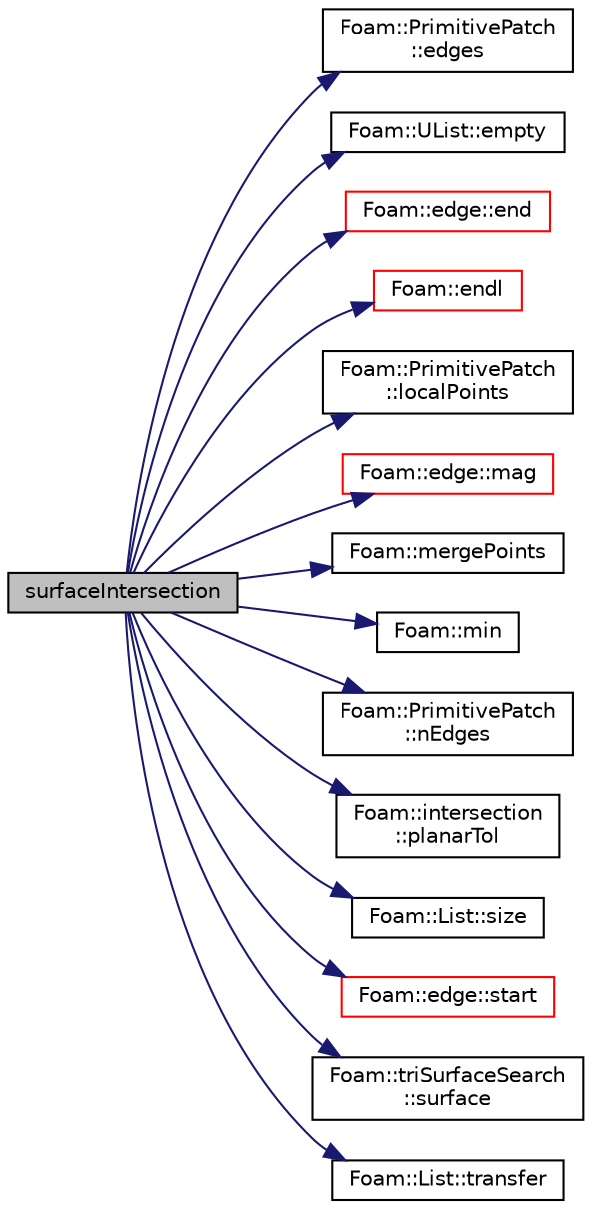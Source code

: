 digraph "surfaceIntersection"
{
  bgcolor="transparent";
  edge [fontname="Helvetica",fontsize="10",labelfontname="Helvetica",labelfontsize="10"];
  node [fontname="Helvetica",fontsize="10",shape=record];
  rankdir="LR";
  Node322 [label="surfaceIntersection",height=0.2,width=0.4,color="black", fillcolor="grey75", style="filled", fontcolor="black"];
  Node322 -> Node323 [color="midnightblue",fontsize="10",style="solid",fontname="Helvetica"];
  Node323 [label="Foam::PrimitivePatch\l::edges",height=0.2,width=0.4,color="black",URL="$a28693.html#a21d764179912ddda5c6f95193c289846",tooltip="Return list of edges, address into LOCAL point list. "];
  Node322 -> Node324 [color="midnightblue",fontsize="10",style="solid",fontname="Helvetica"];
  Node324 [label="Foam::UList::empty",height=0.2,width=0.4,color="black",URL="$a26837.html#a644718bb2fb240de962dc3c9a1fdf0dc",tooltip="Return true if the UList is empty (ie, size() is zero) "];
  Node322 -> Node325 [color="midnightblue",fontsize="10",style="solid",fontname="Helvetica"];
  Node325 [label="Foam::edge::end",height=0.2,width=0.4,color="red",URL="$a28361.html#a5ac1c619caccdf5bcf8c3d58a409849f",tooltip="Return end vertex label. "];
  Node322 -> Node327 [color="midnightblue",fontsize="10",style="solid",fontname="Helvetica"];
  Node327 [label="Foam::endl",height=0.2,width=0.4,color="red",URL="$a21851.html#a2db8fe02a0d3909e9351bb4275b23ce4",tooltip="Add newline and flush stream. "];
  Node322 -> Node329 [color="midnightblue",fontsize="10",style="solid",fontname="Helvetica"];
  Node329 [label="Foam::PrimitivePatch\l::localPoints",height=0.2,width=0.4,color="black",URL="$a28693.html#aca6c65ee2831bb6795149af7635640a2",tooltip="Return pointField of points in patch. "];
  Node322 -> Node330 [color="midnightblue",fontsize="10",style="solid",fontname="Helvetica"];
  Node330 [label="Foam::edge::mag",height=0.2,width=0.4,color="red",URL="$a28361.html#a4e7462523832986fec7cf4e862ccc6fd",tooltip="Return scalar magnitude. "];
  Node322 -> Node334 [color="midnightblue",fontsize="10",style="solid",fontname="Helvetica"];
  Node334 [label="Foam::mergePoints",height=0.2,width=0.4,color="black",URL="$a21851.html#a91cf82266e8f08da4a95ebafddc2f61d",tooltip="Sorts and merges points. All points closer than/equal mergeTol get merged. "];
  Node322 -> Node335 [color="midnightblue",fontsize="10",style="solid",fontname="Helvetica"];
  Node335 [label="Foam::min",height=0.2,width=0.4,color="black",URL="$a21851.html#a253e112ad2d56d96230ff39ea7f442dc"];
  Node322 -> Node336 [color="midnightblue",fontsize="10",style="solid",fontname="Helvetica"];
  Node336 [label="Foam::PrimitivePatch\l::nEdges",height=0.2,width=0.4,color="black",URL="$a28693.html#a086513bcff1a3f1684e1a3879dd90deb",tooltip="Return number of edges in patch. "];
  Node322 -> Node337 [color="midnightblue",fontsize="10",style="solid",fontname="Helvetica"];
  Node337 [label="Foam::intersection\l::planarTol",height=0.2,width=0.4,color="black",URL="$a28757.html#acb7c21181a67cf0e1df1b2d01cb69cad",tooltip="Return planar tolerance. "];
  Node322 -> Node338 [color="midnightblue",fontsize="10",style="solid",fontname="Helvetica"];
  Node338 [label="Foam::List::size",height=0.2,width=0.4,color="black",URL="$a26833.html#a8a5f6fa29bd4b500caf186f60245b384",tooltip="Override size to be inconsistent with allocated storage. "];
  Node322 -> Node333 [color="midnightblue",fontsize="10",style="solid",fontname="Helvetica"];
  Node333 [label="Foam::edge::start",height=0.2,width=0.4,color="red",URL="$a28361.html#afe56bdd2031bbf8321e35e2330c0b990",tooltip="Return start vertex label. "];
  Node322 -> Node339 [color="midnightblue",fontsize="10",style="solid",fontname="Helvetica"];
  Node339 [label="Foam::triSurfaceSearch\l::surface",height=0.2,width=0.4,color="black",URL="$a26665.html#abf28bf4987657fadcee184f52c42c24d",tooltip="Return reference to the surface. "];
  Node322 -> Node340 [color="midnightblue",fontsize="10",style="solid",fontname="Helvetica"];
  Node340 [label="Foam::List::transfer",height=0.2,width=0.4,color="black",URL="$a26833.html#a25ad1d2084d16b234b0cf91c07e832c0",tooltip="Transfer the contents of the argument List into this list. "];
}
